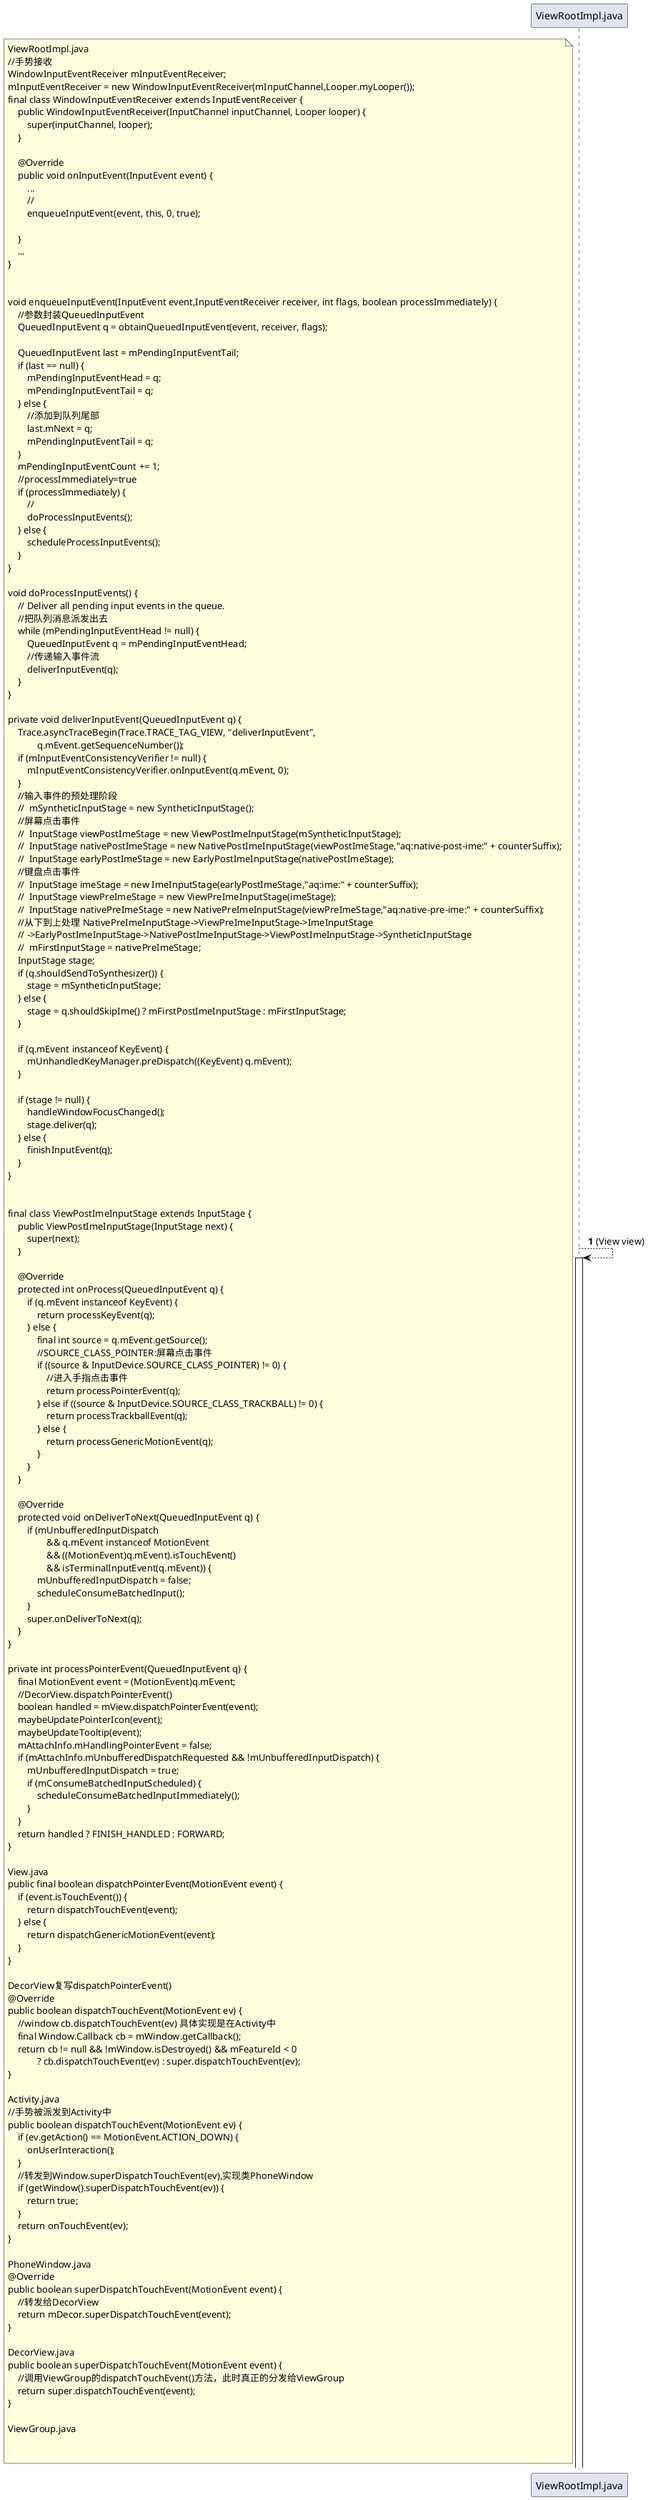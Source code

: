 @startuml
'https://plantuml.com/sequence-diagram

autonumber

'30 Activity之手势分发 ViewRootImpl手势分发
ViewRootImpl.java --> ViewRootImpl.java: (View view)
activate ViewRootImpl.java
note left
ViewRootImpl.java
//手势接收
WindowInputEventReceiver mInputEventReceiver;
mInputEventReceiver = new WindowInputEventReceiver(mInputChannel,Looper.myLooper());
final class WindowInputEventReceiver extends InputEventReceiver {
    public WindowInputEventReceiver(InputChannel inputChannel, Looper looper) {
        super(inputChannel, looper);
    }

    @Override
    public void onInputEvent(InputEvent event) {
        ...
        //
        enqueueInputEvent(event, this, 0, true);

    }
    ...
}


void enqueueInputEvent(InputEvent event,InputEventReceiver receiver, int flags, boolean processImmediately) {
    //参数封装QueuedInputEvent
    QueuedInputEvent q = obtainQueuedInputEvent(event, receiver, flags);

    QueuedInputEvent last = mPendingInputEventTail;
    if (last == null) {
        mPendingInputEventHead = q;
        mPendingInputEventTail = q;
    } else {
        //添加到队列尾部
        last.mNext = q;
        mPendingInputEventTail = q;
    }
    mPendingInputEventCount += 1;
    //processImmediately=true
    if (processImmediately) {
        //
        doProcessInputEvents();
    } else {
        scheduleProcessInputEvents();
    }
}

void doProcessInputEvents() {
    // Deliver all pending input events in the queue.
    //把队列消息派发出去
    while (mPendingInputEventHead != null) {
        QueuedInputEvent q = mPendingInputEventHead;
        //传递输入事件流
        deliverInputEvent(q);
    }
}

private void deliverInputEvent(QueuedInputEvent q) {
    Trace.asyncTraceBegin(Trace.TRACE_TAG_VIEW, "deliverInputEvent",
            q.mEvent.getSequenceNumber());
    if (mInputEventConsistencyVerifier != null) {
        mInputEventConsistencyVerifier.onInputEvent(q.mEvent, 0);
    }
    //输入事件的预处理阶段
    //  mSyntheticInputStage = new SyntheticInputStage();
    //屏幕点击事件
    //  InputStage viewPostImeStage = new ViewPostImeInputStage(mSyntheticInputStage);
    //  InputStage nativePostImeStage = new NativePostImeInputStage(viewPostImeStage,"aq:native-post-ime:" + counterSuffix);
    //  InputStage earlyPostImeStage = new EarlyPostImeInputStage(nativePostImeStage);
    //键盘点击事件
    //  InputStage imeStage = new ImeInputStage(earlyPostImeStage,"aq:ime:" + counterSuffix);
    //  InputStage viewPreImeStage = new ViewPreImeInputStage(imeStage);
    //  InputStage nativePreImeStage = new NativePreImeInputStage(viewPreImeStage,"aq:native-pre-ime:" + counterSuffix);
    //从下到上处理 NativePreImeInputStage->ViewPreImeInputStage->ImeInputStage
    // ->EarlyPostImeInputStage->NativePostImeInputStage->ViewPostImeInputStage->SyntheticInputStage
    //  mFirstInputStage = nativePreImeStage;
    InputStage stage;
    if (q.shouldSendToSynthesizer()) {
        stage = mSyntheticInputStage;
    } else {
        stage = q.shouldSkipIme() ? mFirstPostImeInputStage : mFirstInputStage;
    }

    if (q.mEvent instanceof KeyEvent) {
        mUnhandledKeyManager.preDispatch((KeyEvent) q.mEvent);
    }

    if (stage != null) {
        handleWindowFocusChanged();
        stage.deliver(q);
    } else {
        finishInputEvent(q);
    }
}


final class ViewPostImeInputStage extends InputStage {
    public ViewPostImeInputStage(InputStage next) {
        super(next);
    }

    @Override
    protected int onProcess(QueuedInputEvent q) {
        if (q.mEvent instanceof KeyEvent) {
            return processKeyEvent(q);
        } else {
            final int source = q.mEvent.getSource();
            //SOURCE_CLASS_POINTER:屏幕点击事件
            if ((source & InputDevice.SOURCE_CLASS_POINTER) != 0) {
                //进入手指点击事件
                return processPointerEvent(q);
            } else if ((source & InputDevice.SOURCE_CLASS_TRACKBALL) != 0) {
                return processTrackballEvent(q);
            } else {
                return processGenericMotionEvent(q);
            }
        }
    }

    @Override
    protected void onDeliverToNext(QueuedInputEvent q) {
        if (mUnbufferedInputDispatch
                && q.mEvent instanceof MotionEvent
                && ((MotionEvent)q.mEvent).isTouchEvent()
                && isTerminalInputEvent(q.mEvent)) {
            mUnbufferedInputDispatch = false;
            scheduleConsumeBatchedInput();
        }
        super.onDeliverToNext(q);
    }
}

private int processPointerEvent(QueuedInputEvent q) {
    final MotionEvent event = (MotionEvent)q.mEvent;
    //DecorView.dispatchPointerEvent()
    boolean handled = mView.dispatchPointerEvent(event);
    maybeUpdatePointerIcon(event);
    maybeUpdateTooltip(event);
    mAttachInfo.mHandlingPointerEvent = false;
    if (mAttachInfo.mUnbufferedDispatchRequested && !mUnbufferedInputDispatch) {
        mUnbufferedInputDispatch = true;
        if (mConsumeBatchedInputScheduled) {
            scheduleConsumeBatchedInputImmediately();
        }
    }
    return handled ? FINISH_HANDLED : FORWARD;
}

View.java
public final boolean dispatchPointerEvent(MotionEvent event) {
    if (event.isTouchEvent()) {
        return dispatchTouchEvent(event);
    } else {
        return dispatchGenericMotionEvent(event);
    }
}

DecorView复写dispatchPointerEvent()
@Override
public boolean dispatchTouchEvent(MotionEvent ev) {
    //window cb.dispatchTouchEvent(ev) 具体实现是在Activity中
    final Window.Callback cb = mWindow.getCallback();
    return cb != null && !mWindow.isDestroyed() && mFeatureId < 0
            ? cb.dispatchTouchEvent(ev) : super.dispatchTouchEvent(ev);
}

Activity.java
//手势被派发到Activity中
public boolean dispatchTouchEvent(MotionEvent ev) {
    if (ev.getAction() == MotionEvent.ACTION_DOWN) {
        onUserInteraction();
    }
    //转发到Window.superDispatchTouchEvent(ev),实现类PhoneWindow
    if (getWindow().superDispatchTouchEvent(ev)) {
        return true;
    }
    return onTouchEvent(ev);
}

PhoneWindow.java
@Override
public boolean superDispatchTouchEvent(MotionEvent event) {
    //转发给DecorView
    return mDecor.superDispatchTouchEvent(event);
}

DecorView.java
public boolean superDispatchTouchEvent(MotionEvent event) {
    //调用ViewGroup的dispatchTouchEvent()方法，此时真正的分发给ViewGroup
    return super.dispatchTouchEvent(event);
}

ViewGroup.java


end note
@enduml